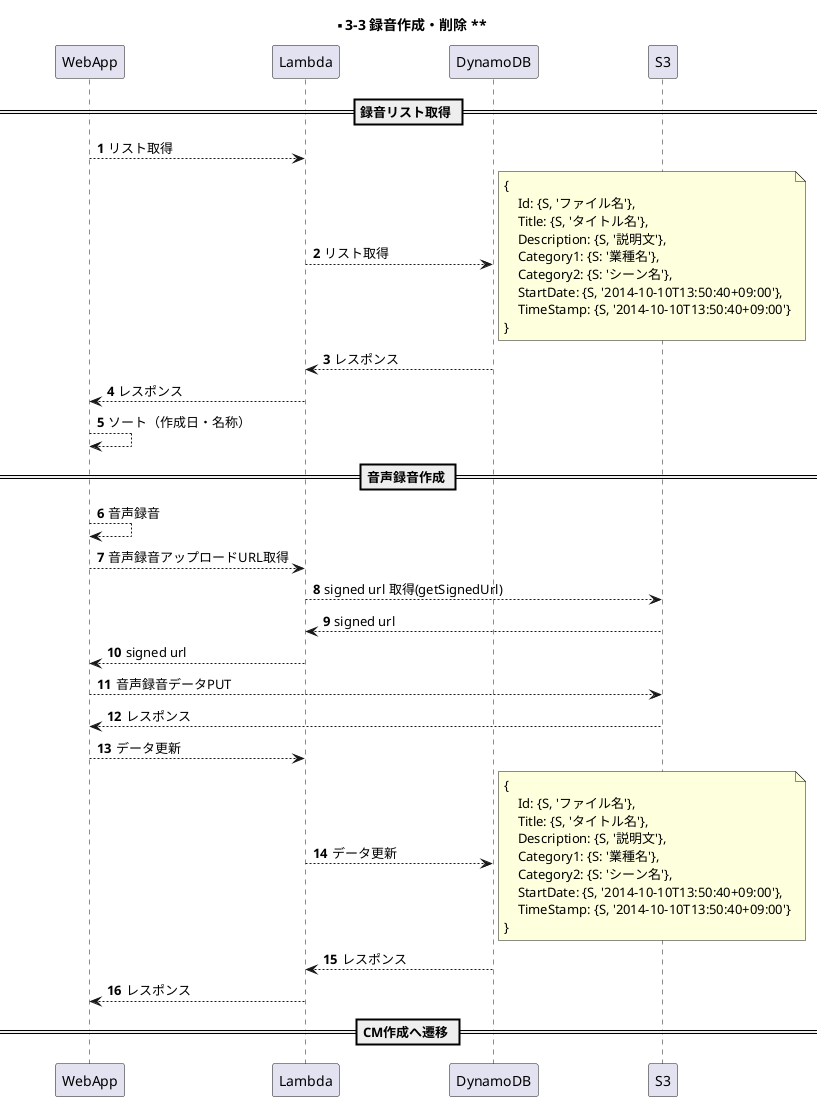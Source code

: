 @startuml s3-3

participant WebApp order 1
participant Lambda order 2
participant DynamoDB order 3
participant S3 order 4
skinparam ParticipantPadding 50
autonumber

title ** 3-3 録音作成・削除 **

== 録音リスト取得 ==
WebApp --> Lambda: リスト取得
Lambda --> DynamoDB: リスト取得
note right
{
    Id: {S, 'ファイル名'},
    Title: {S, 'タイトル名'},
    Description: {S, '説明文'},
    Category1: {S: '業種名'},
    Category2: {S: 'シーン名'},
    StartDate: {S, '2014-10-10T13:50:40+09:00'},
    TimeStamp: {S, '2014-10-10T13:50:40+09:00'}
}
end note
Lambda <-- DynamoDB: レスポンス
WebApp <-- Lambda: レスポンス
WebApp --> WebApp: ソート（作成日・名称）

== 音声録音作成 ==
WebApp --> WebApp: 音声録音
WebApp --> Lambda: 音声録音アップロードURL取得
Lambda --> S3: signed url 取得(getSignedUrl)
Lambda <-- S3: signed url
WebApp <-- Lambda: signed url
WebApp --> S3: 音声録音データPUT
WebApp <-- S3: レスポンス
WebApp --> Lambda: データ更新
Lambda --> DynamoDB: データ更新
note right
{
    Id: {S, 'ファイル名'},
    Title: {S, 'タイトル名'},
    Description: {S, '説明文'},
    Category1: {S: '業種名'},
    Category2: {S: 'シーン名'},
    StartDate: {S, '2014-10-10T13:50:40+09:00'},
    TimeStamp: {S, '2014-10-10T13:50:40+09:00'}
}
end note
Lambda <-- DynamoDB: レスポンス
WebApp <-- Lambda: レスポンス

== CM作成へ遷移 ==

@enduml